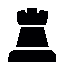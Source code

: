 % Converted from PostScript(TM) to MetaPost by pstoedit
% MetaPost backend contributed by Scott Pakin <scott+ps2ed_AT_pakin.org>
% pstoedit is Copyright (C) 1993 - 2020 Wolfgang Glunz <wglunz35_AT_pstoedit.net>

% Generate structured PostScript
prologues := 1;

% Display a given string with its *baseline* at a given location
% and with a given rotation angle
vardef showtext(expr origin)(expr angle)(expr string) =
  draw string infont defaultfont scaled defaultscale
    rotated angle shifted origin;
enddef;

beginfig(1);
drawoptions (withcolor (0.000000,0.000000,0.011765));
linecap := butt;
linejoin := mitered;
fill (19.250000,7.917970)..controls (22.527300,7.917970) and (22.671900,5.488280)..(22.671900,3.679690)
	--(5.632810,3.679690)..controls (5.632810,5.519530) and (5.777340,7.917970)..(9.054690,7.917970)
	--cycle;
fill (19.250000,7.917970)--cycle;
fill (19.851601,9.046880)--(18.125000,15.882800)--(10.199200,15.882800)
	--(8.492190,9.046880)--cycle;
fill (19.851601,9.046880)--cycle;
fill (19.609400,21.625000)--(17.171900,22.253901)--(16.644501,21.011700)
	--(15.648400,21.019501)--(15.648400,22.785200)--(12.597700,22.738300)
	--(12.597700,21.019501)--(11.710900,21.019501)--(11.074200,22.253901)
	--(8.683590,21.382799)..controls (8.683590,21.382799) and (8.660160,17.046900)..(9.914060,17.070299)
	--(18.378901,17.070299)..controls (19.628901,17.070299) and (19.609400,21.625000)..(19.609400,21.625000)
	--cycle;
fill (19.609400,21.625000)--cycle;
endfig;
end
